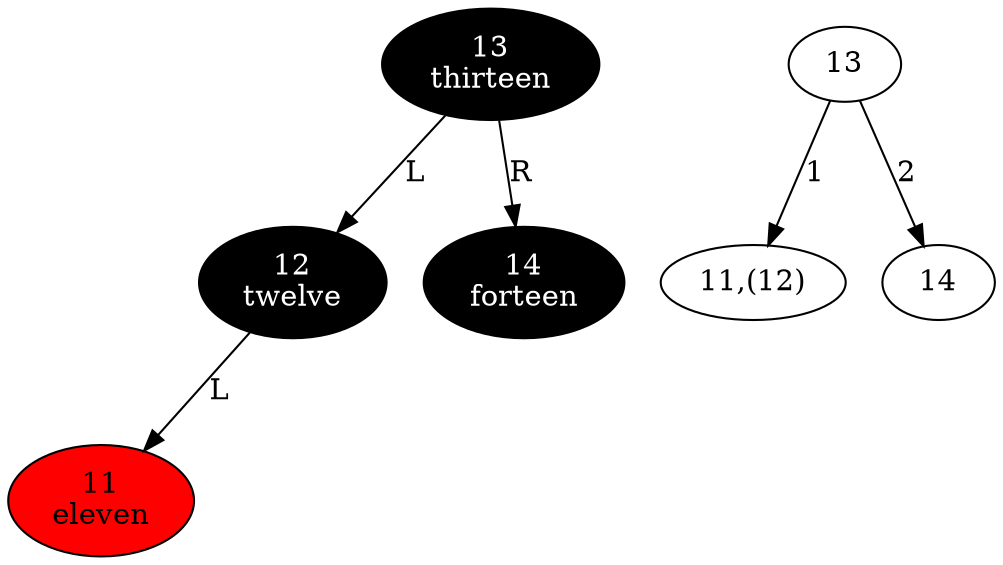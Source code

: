 digraph {
  node_rb_1028566121 [style=filled fillcolor=black fontcolor=white label="13\nthirteen"];
  node_rb_1028566121 -> node_rb_1118140819 [label=L taildir=sw];
  node_rb_1028566121 -> node_rb_1442407170 [label=R taildir=se];
  node_rb_1118140819 [style=filled fillcolor=black fontcolor=white label="12\ntwelve"];
  node_rb_1118140819 -> node_rb_1975012498 [label=L taildir=sw];
  node_rb_1118140819 -> node_rb_1118140819_R [style=invis];
node_rb_1118140819_R [style=invis];
  node_rb_1975012498 [style=filled fillcolor=red label="11\neleven"];
  node_rb_1442407170 [style=filled fillcolor=black fontcolor=white label="14\nforteen"];
  node_234_1028566121 [label="13"];
  node_234_1028566121 -> node_234_1118140819 [label=1];
  node_234_1028566121 -> node_234_1442407170 [label=2];

  node_234_1118140819 [label="11,(12)"];
  node_234_1442407170 [label="14"];
}
